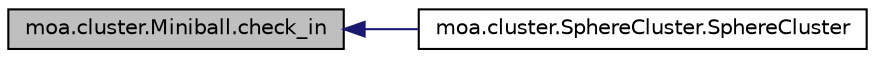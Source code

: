 digraph G
{
  edge [fontname="Helvetica",fontsize="10",labelfontname="Helvetica",labelfontsize="10"];
  node [fontname="Helvetica",fontsize="10",shape=record];
  rankdir=LR;
  Node1 [label="moa.cluster.Miniball.check_in",height=0.2,width=0.4,color="black", fillcolor="grey75", style="filled" fontcolor="black"];
  Node1 -> Node2 [dir=back,color="midnightblue",fontsize="10",style="solid",fontname="Helvetica"];
  Node2 [label="moa.cluster.SphereCluster.SphereCluster",height=0.2,width=0.4,color="black", fillcolor="white", style="filled",URL="$classmoa_1_1cluster_1_1SphereCluster.html#a7213770010e219ec39b739ca1e0a0127"];
}

